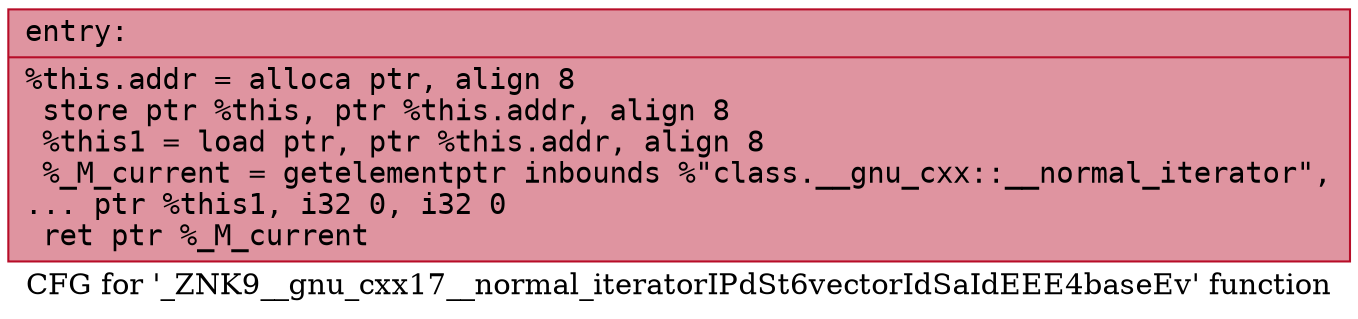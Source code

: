 digraph "CFG for '_ZNK9__gnu_cxx17__normal_iteratorIPdSt6vectorIdSaIdEEE4baseEv' function" {
	label="CFG for '_ZNK9__gnu_cxx17__normal_iteratorIPdSt6vectorIdSaIdEEE4baseEv' function";

	Node0x556bfeaf1140 [shape=record,color="#b70d28ff", style=filled, fillcolor="#b70d2870" fontname="Courier",label="{entry:\l|  %this.addr = alloca ptr, align 8\l  store ptr %this, ptr %this.addr, align 8\l  %this1 = load ptr, ptr %this.addr, align 8\l  %_M_current = getelementptr inbounds %\"class.__gnu_cxx::__normal_iterator\",\l... ptr %this1, i32 0, i32 0\l  ret ptr %_M_current\l}"];
}
